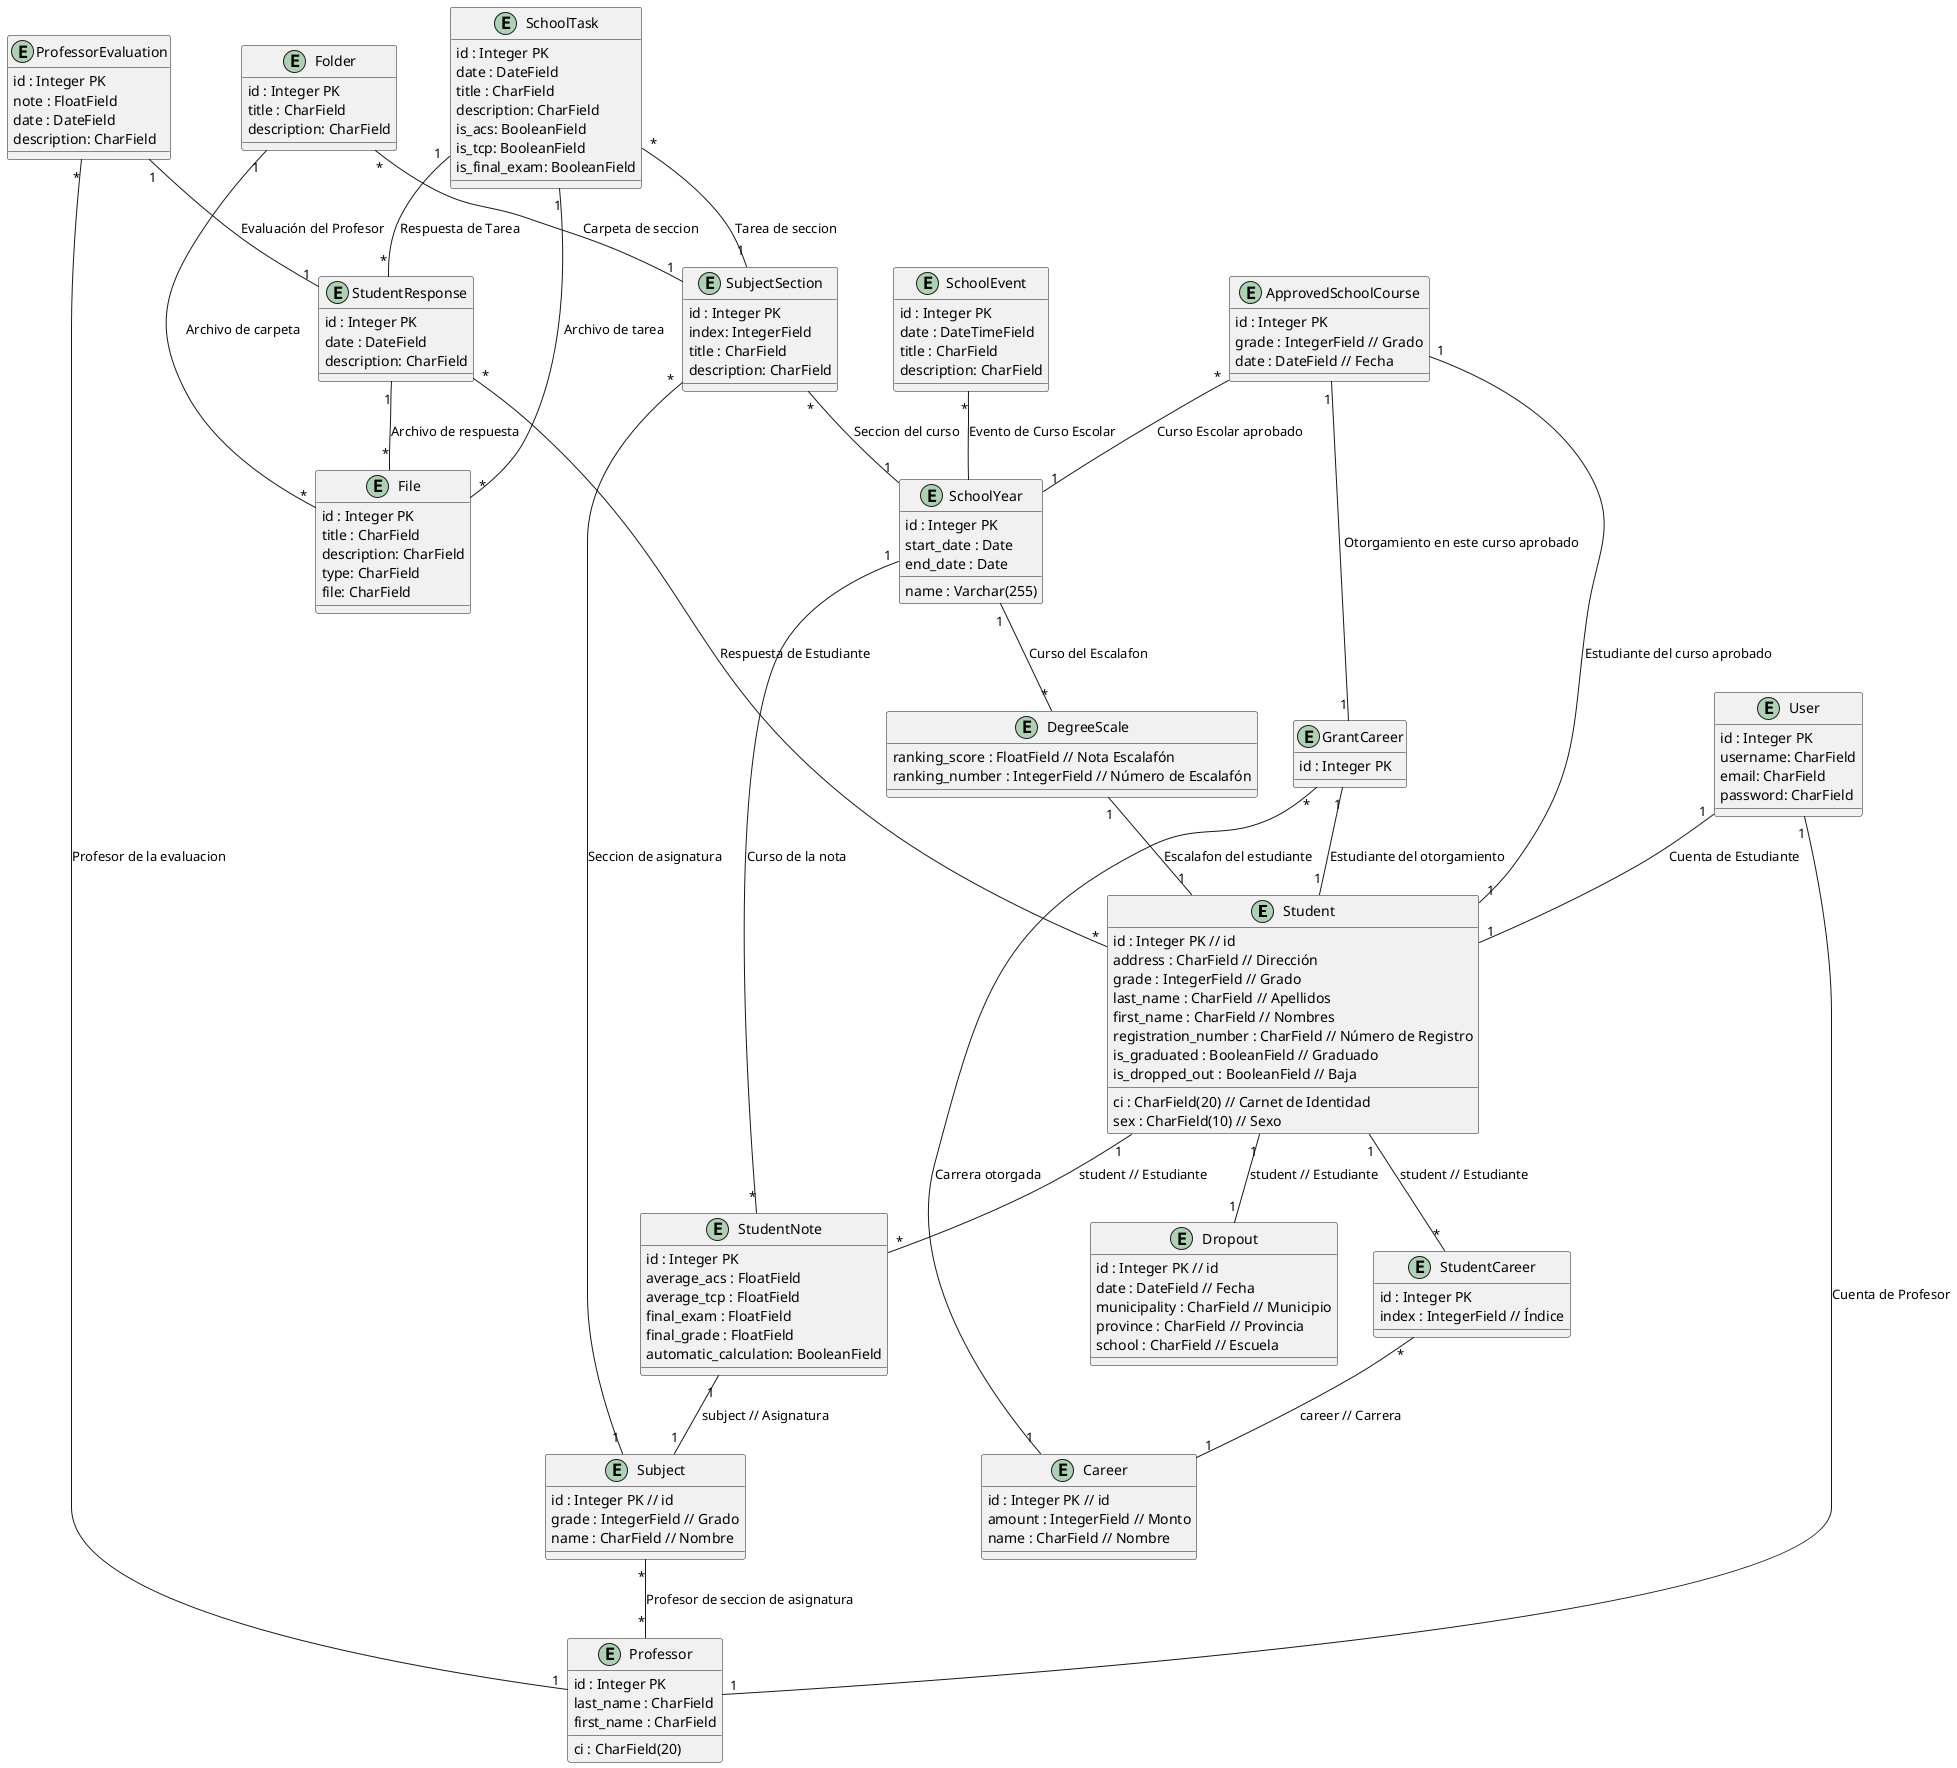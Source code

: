 @startuml

entity Student {
    id : Integer PK // id
    ci : CharField(20) // Carnet de Identidad
    address : CharField // Dirección
    grade : IntegerField // Grado
    last_name : CharField // Apellidos
    first_name : CharField // Nombres
    registration_number : CharField // Número de Registro
    sex : CharField(10) // Sexo
    is_graduated : BooleanField // Graduado
    is_dropped_out : BooleanField // Baja
}

entity Dropout {
    id : Integer PK // id
    date : DateField // Fecha
    municipality : CharField // Municipio
    province : CharField // Provincia
    school : CharField // Escuela
}

entity Career {
    id : Integer PK // id
    amount : IntegerField // Monto
    name : CharField // Nombre
}


entity Subject {
    id : Integer PK // id
    grade : IntegerField // Grado
    name : CharField // Nombre
}

entity SchoolYear {
    id : Integer PK
    start_date : Date
    end_date : Date
    name : Varchar(255)
}

entity StudentNote {
    id : Integer PK
    average_acs : FloatField
    average_tcp : FloatField
    final_exam : FloatField
    final_grade : FloatField
    automatic_calculation: BooleanField
}



entity StudentCareer {
    id : Integer PK
    index : IntegerField // Índice
}

entity DegreeScale {
    ranking_score : FloatField // Nota Escalafón
    ranking_number : IntegerField // Número de Escalafón
}
entity GrantCareer{
    id : Integer PK
}

entity ApprovedSchoolCourse{
    id : Integer PK
    grade : IntegerField // Grado
    date : DateField // Fecha
}

entity SubjectSection{
    id : Integer PK
    index: IntegerField
    title : CharField
    description: CharField
}
entity Folder{
    id : Integer PK
    title : CharField
    description: CharField
}
entity File{
    id : Integer PK
    title : CharField
    description: CharField
    type: CharField
    file: CharField
}
entity Professor {
    id : Integer PK
    ci : CharField(20)
    last_name : CharField
    first_name : CharField
}

entity SchoolTask{
    id : Integer PK
    date : DateField
    title : CharField
    description: CharField
    is_acs: BooleanField
    is_tcp: BooleanField
    is_final_exam: BooleanField

}
entity StudentResponse{
    id : Integer PK
    date : DateField
    description: CharField
}

entity ProfessorEvaluation{
    id : Integer PK
    note : FloatField
    date : DateField
    description: CharField
}

entity SchoolEvent {
    id : Integer PK
    date : DateTimeField
    title : CharField
    description: CharField
}

entity User{
    id : Integer PK
    username: CharField
    email: CharField
    password: CharField
}

User "1" -- "1" Professor : Cuenta de Profesor
User "1" -- "1" Student : Cuenta de Estudiante


ProfessorEvaluation "1" -- "1" StudentResponse : Evaluación del Profesor  
ProfessorEvaluation "*" -- "1" Professor : Profesor de la evaluacion

SchoolEvent "*" -- SchoolYear : Evento de Curso Escolar

SubjectSection "*" -- "1" SchoolYear : Seccion del curso
SubjectSection "*" -- "1" Subject : Seccion de asignatura
SchoolTask "*" -- "1" SubjectSection : Tarea de seccion

Folder "*" -- "1" SubjectSection : Carpeta de seccion
Folder "1" -- "*" File : Archivo de carpeta

SchoolTask "1" -- "*" File : Archivo de tarea
SchoolTask "1" -- "*" StudentResponse : Respuesta de Tarea

StudentResponse "1" -- "*" File : Archivo de respuesta
StudentResponse "*" -- "*" Student : Respuesta de Estudiante

Subject "*" -- "*" Professor : Profesor de seccion de asignatura

ApprovedSchoolCourse "1" -- "1" Student : Estudiante del curso aprobado
ApprovedSchoolCourse "*" -- "1" SchoolYear : Curso Escolar aprobado
ApprovedSchoolCourse "1" -- "1" GrantCareer : Otorgamiento en este curso aprobado

GrantCareer "1" -- "1" Student : Estudiante del otorgamiento
GrantCareer "*" -- "1" Career : Carrera otorgada


SchoolYear "1" -- "*" DegreeScale :  Curso del Escalafon
SchoolYear "1" -- "*" StudentNote : Curso de la nota

DegreeScale "1" -- "1" Student : Escalafon del estudiante

Student "1" -- "1" Dropout : student // Estudiante
Student "1" -- "*" StudentNote : student // Estudiante
Student "1" -- "*" StudentCareer : student // Estudiante



StudentNote "1" -- "1" Subject : subject // Asignatura
StudentCareer "*" -- "1" Career : career // Carrera

@enduml